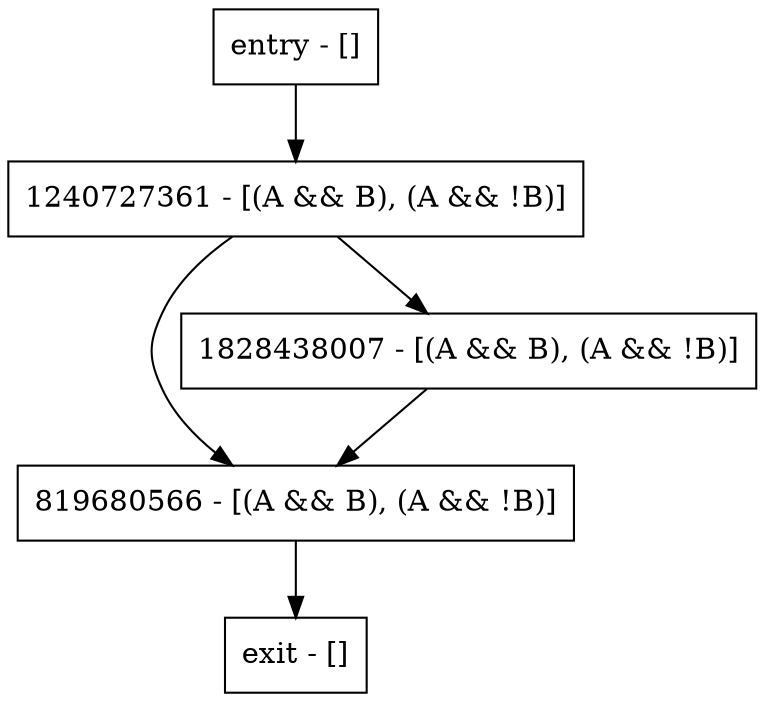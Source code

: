digraph foo {
node [shape=record];
entry [label="entry - []"];
exit [label="exit - []"];
819680566 [label="819680566 - [(A && B), (A && !B)]"];
1240727361 [label="1240727361 - [(A && B), (A && !B)]"];
1828438007 [label="1828438007 - [(A && B), (A && !B)]"];
entry;
exit;
entry -> 1240727361;
819680566 -> exit;
1240727361 -> 819680566;
1240727361 -> 1828438007;
1828438007 -> 819680566;
}
